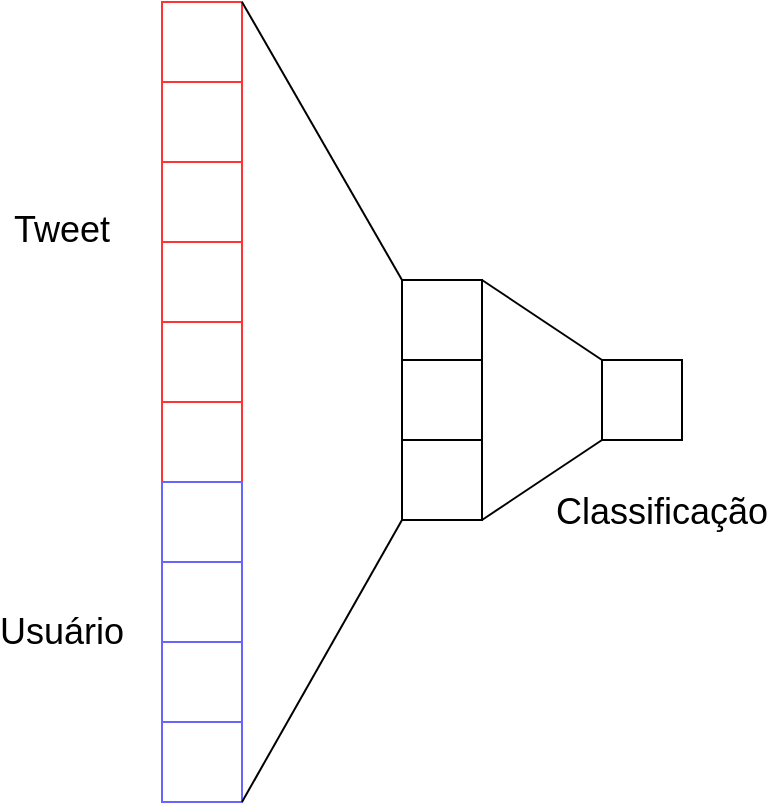 <mxfile version="16.2.2" type="device"><diagram id="8eYgRL5slSFvZ3zR0nTS" name="Page-1"><mxGraphModel dx="1538" dy="757" grid="1" gridSize="10" guides="1" tooltips="1" connect="1" arrows="1" fold="1" page="1" pageScale="1" pageWidth="850" pageHeight="1100" math="0" shadow="0"><root><mxCell id="0"/><mxCell id="1" parent="0"/><mxCell id="-QSEdS_5H5M5yrcjU9QT-2" value="" style="rounded=0;whiteSpace=wrap;html=1;strokeColor=#FF3333;" vertex="1" parent="1"><mxGeometry x="360" y="361" width="40" height="40" as="geometry"/></mxCell><mxCell id="-QSEdS_5H5M5yrcjU9QT-3" value="" style="rounded=0;whiteSpace=wrap;html=1;strokeColor=#FF3333;" vertex="1" parent="1"><mxGeometry x="360" y="401" width="40" height="40" as="geometry"/></mxCell><mxCell id="-QSEdS_5H5M5yrcjU9QT-4" value="" style="rounded=0;whiteSpace=wrap;html=1;strokeColor=#FF3333;" vertex="1" parent="1"><mxGeometry x="360" y="281" width="40" height="40" as="geometry"/></mxCell><mxCell id="-QSEdS_5H5M5yrcjU9QT-5" value="" style="rounded=0;whiteSpace=wrap;html=1;strokeColor=#FF3333;" vertex="1" parent="1"><mxGeometry x="360" y="321" width="40" height="40" as="geometry"/></mxCell><mxCell id="-QSEdS_5H5M5yrcjU9QT-6" value="" style="rounded=0;whiteSpace=wrap;html=1;strokeColor=#FF3333;" vertex="1" parent="1"><mxGeometry x="360" y="201" width="40" height="40" as="geometry"/></mxCell><mxCell id="-QSEdS_5H5M5yrcjU9QT-7" value="" style="rounded=0;whiteSpace=wrap;html=1;strokeColor=#FF3333;" vertex="1" parent="1"><mxGeometry x="360" y="241" width="40" height="40" as="geometry"/></mxCell><mxCell id="-QSEdS_5H5M5yrcjU9QT-10" value="" style="rounded=0;whiteSpace=wrap;html=1;strokeColor=#6666FF;" vertex="1" parent="1"><mxGeometry x="360" y="521" width="40" height="40" as="geometry"/></mxCell><mxCell id="-QSEdS_5H5M5yrcjU9QT-11" value="" style="rounded=0;whiteSpace=wrap;html=1;strokeColor=#6666FF;" vertex="1" parent="1"><mxGeometry x="360" y="561" width="40" height="40" as="geometry"/></mxCell><mxCell id="-QSEdS_5H5M5yrcjU9QT-12" value="" style="rounded=0;whiteSpace=wrap;html=1;strokeColor=#6666FF;" vertex="1" parent="1"><mxGeometry x="360" y="441" width="40" height="40" as="geometry"/></mxCell><mxCell id="-QSEdS_5H5M5yrcjU9QT-13" value="" style="rounded=0;whiteSpace=wrap;html=1;strokeColor=#6666FF;" vertex="1" parent="1"><mxGeometry x="360" y="481" width="40" height="40" as="geometry"/></mxCell><mxCell id="-QSEdS_5H5M5yrcjU9QT-14" value="&lt;font style=&quot;font-size: 18px&quot;&gt;Tweet&lt;/font&gt;" style="text;html=1;strokeColor=none;fillColor=none;align=center;verticalAlign=middle;whiteSpace=wrap;rounded=0;" vertex="1" parent="1"><mxGeometry x="280" y="300" width="60" height="30" as="geometry"/></mxCell><mxCell id="-QSEdS_5H5M5yrcjU9QT-15" value="&lt;font style=&quot;font-size: 18px&quot;&gt;Usuário&lt;/font&gt;" style="text;html=1;strokeColor=none;fillColor=none;align=center;verticalAlign=middle;whiteSpace=wrap;rounded=0;" vertex="1" parent="1"><mxGeometry x="280" y="501" width="60" height="30" as="geometry"/></mxCell><mxCell id="-QSEdS_5H5M5yrcjU9QT-18" value="" style="rounded=0;whiteSpace=wrap;html=1;strokeColor=#000000;" vertex="1" parent="1"><mxGeometry x="480" y="380" width="40" height="40" as="geometry"/></mxCell><mxCell id="-QSEdS_5H5M5yrcjU9QT-19" value="" style="rounded=0;whiteSpace=wrap;html=1;strokeColor=#000000;" vertex="1" parent="1"><mxGeometry x="480" y="420" width="40" height="40" as="geometry"/></mxCell><mxCell id="-QSEdS_5H5M5yrcjU9QT-20" value="" style="rounded=0;whiteSpace=wrap;html=1;strokeColor=#000000;" vertex="1" parent="1"><mxGeometry x="480" y="340" width="40" height="40" as="geometry"/></mxCell><mxCell id="-QSEdS_5H5M5yrcjU9QT-22" value="" style="endArrow=none;html=1;rounded=0;exitX=1;exitY=0;exitDx=0;exitDy=0;entryX=0;entryY=0;entryDx=0;entryDy=0;" edge="1" parent="1" source="-QSEdS_5H5M5yrcjU9QT-6" target="-QSEdS_5H5M5yrcjU9QT-20"><mxGeometry width="50" height="50" relative="1" as="geometry"><mxPoint x="400" y="420" as="sourcePoint"/><mxPoint x="450" y="370" as="targetPoint"/></mxGeometry></mxCell><mxCell id="-QSEdS_5H5M5yrcjU9QT-23" value="" style="endArrow=none;html=1;rounded=0;exitX=1;exitY=1;exitDx=0;exitDy=0;entryX=0;entryY=1;entryDx=0;entryDy=0;" edge="1" parent="1" source="-QSEdS_5H5M5yrcjU9QT-11" target="-QSEdS_5H5M5yrcjU9QT-19"><mxGeometry width="50" height="50" relative="1" as="geometry"><mxPoint x="400" y="420" as="sourcePoint"/><mxPoint x="450" y="370" as="targetPoint"/></mxGeometry></mxCell><mxCell id="-QSEdS_5H5M5yrcjU9QT-28" value="" style="rounded=0;whiteSpace=wrap;html=1;strokeColor=#000000;" vertex="1" parent="1"><mxGeometry x="580" y="380" width="40" height="40" as="geometry"/></mxCell><mxCell id="-QSEdS_5H5M5yrcjU9QT-29" value="" style="endArrow=none;html=1;rounded=0;entryX=0;entryY=0;entryDx=0;entryDy=0;exitX=1;exitY=0;exitDx=0;exitDy=0;" edge="1" parent="1" source="-QSEdS_5H5M5yrcjU9QT-20" target="-QSEdS_5H5M5yrcjU9QT-28"><mxGeometry width="50" height="50" relative="1" as="geometry"><mxPoint x="400" y="420" as="sourcePoint"/><mxPoint x="450" y="370" as="targetPoint"/></mxGeometry></mxCell><mxCell id="-QSEdS_5H5M5yrcjU9QT-30" value="" style="endArrow=none;html=1;rounded=0;exitX=1;exitY=1;exitDx=0;exitDy=0;entryX=0;entryY=1;entryDx=0;entryDy=0;" edge="1" parent="1" source="-QSEdS_5H5M5yrcjU9QT-19" target="-QSEdS_5H5M5yrcjU9QT-28"><mxGeometry width="50" height="50" relative="1" as="geometry"><mxPoint x="400" y="420" as="sourcePoint"/><mxPoint x="450" y="370" as="targetPoint"/></mxGeometry></mxCell><mxCell id="-QSEdS_5H5M5yrcjU9QT-31" value="Classificação" style="text;html=1;strokeColor=none;fillColor=none;align=center;verticalAlign=middle;whiteSpace=wrap;rounded=0;fontSize=18;" vertex="1" parent="1"><mxGeometry x="580" y="441" width="60" height="30" as="geometry"/></mxCell></root></mxGraphModel></diagram></mxfile>